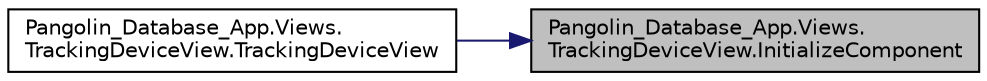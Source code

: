 digraph "Pangolin_Database_App.Views.TrackingDeviceView.InitializeComponent"
{
 // LATEX_PDF_SIZE
  edge [fontname="Helvetica",fontsize="10",labelfontname="Helvetica",labelfontsize="10"];
  node [fontname="Helvetica",fontsize="10",shape=record];
  rankdir="RL";
  Node1 [label="Pangolin_Database_App.Views.\lTrackingDeviceView.InitializeComponent",height=0.2,width=0.4,color="black", fillcolor="grey75", style="filled", fontcolor="black",tooltip="InitializeComponent"];
  Node1 -> Node2 [dir="back",color="midnightblue",fontsize="10",style="solid",fontname="Helvetica"];
  Node2 [label="Pangolin_Database_App.Views.\lTrackingDeviceView.TrackingDeviceView",height=0.2,width=0.4,color="black", fillcolor="white", style="filled",URL="$class_pangolin___database___app_1_1_views_1_1_tracking_device_view.html#a020505b3bb437e42c74cf95a4c09ae88",tooltip=" "];
}
